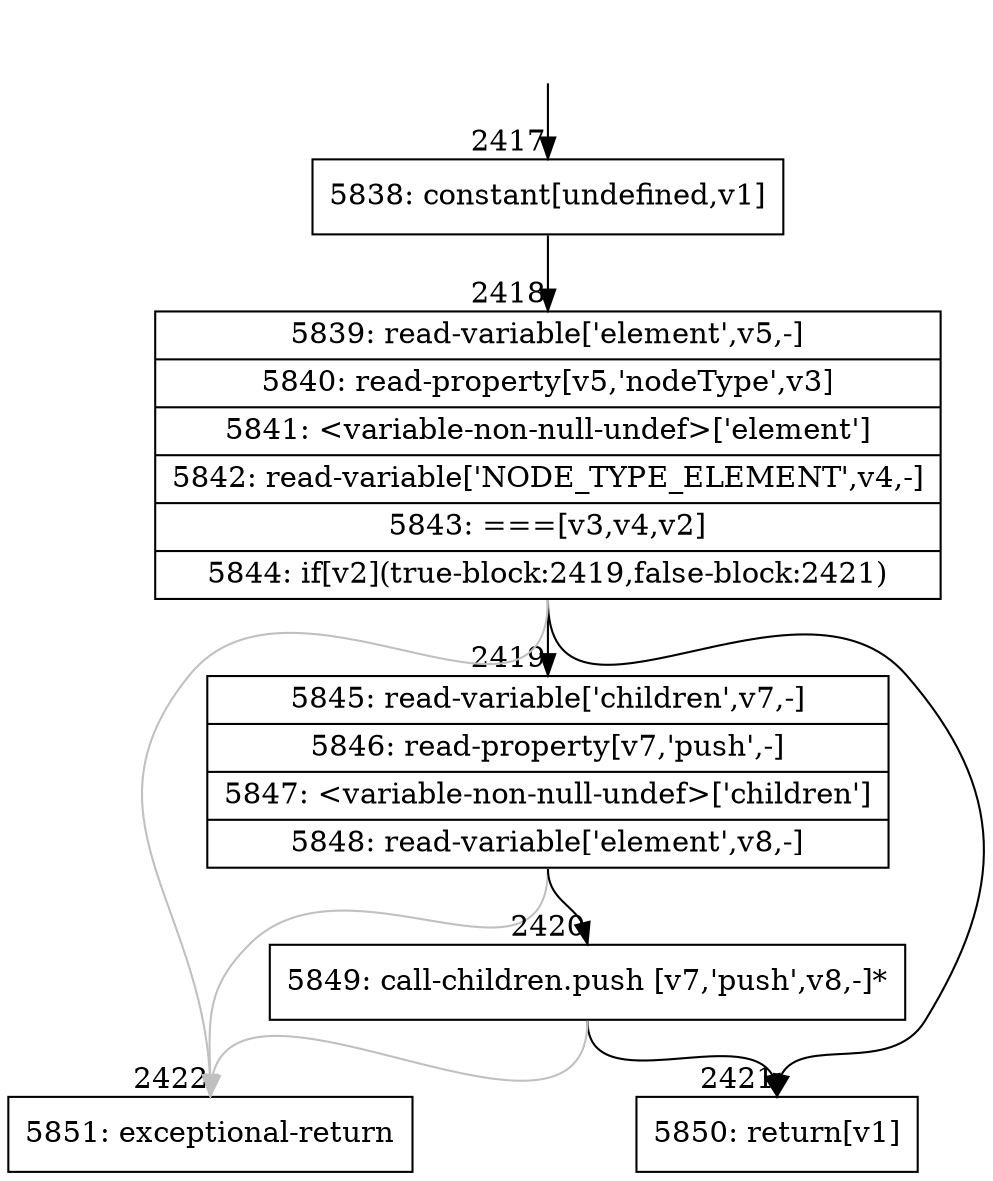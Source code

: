 digraph {
rankdir="TD"
BB_entry186[shape=none,label=""];
BB_entry186 -> BB2417 [tailport=s, headport=n, headlabel="    2417"]
BB2417 [shape=record label="{5838: constant[undefined,v1]}" ] 
BB2417 -> BB2418 [tailport=s, headport=n, headlabel="      2418"]
BB2418 [shape=record label="{5839: read-variable['element',v5,-]|5840: read-property[v5,'nodeType',v3]|5841: \<variable-non-null-undef\>['element']|5842: read-variable['NODE_TYPE_ELEMENT',v4,-]|5843: ===[v3,v4,v2]|5844: if[v2](true-block:2419,false-block:2421)}" ] 
BB2418 -> BB2419 [tailport=s, headport=n, headlabel="      2419"]
BB2418 -> BB2421 [tailport=s, headport=n, headlabel="      2421"]
BB2418 -> BB2422 [tailport=s, headport=n, color=gray, headlabel="      2422"]
BB2419 [shape=record label="{5845: read-variable['children',v7,-]|5846: read-property[v7,'push',-]|5847: \<variable-non-null-undef\>['children']|5848: read-variable['element',v8,-]}" ] 
BB2419 -> BB2420 [tailport=s, headport=n, headlabel="      2420"]
BB2419 -> BB2422 [tailport=s, headport=n, color=gray]
BB2420 [shape=record label="{5849: call-children.push [v7,'push',v8,-]*}" ] 
BB2420 -> BB2421 [tailport=s, headport=n]
BB2420 -> BB2422 [tailport=s, headport=n, color=gray]
BB2421 [shape=record label="{5850: return[v1]}" ] 
BB2422 [shape=record label="{5851: exceptional-return}" ] 
//#$~ 3376
}

